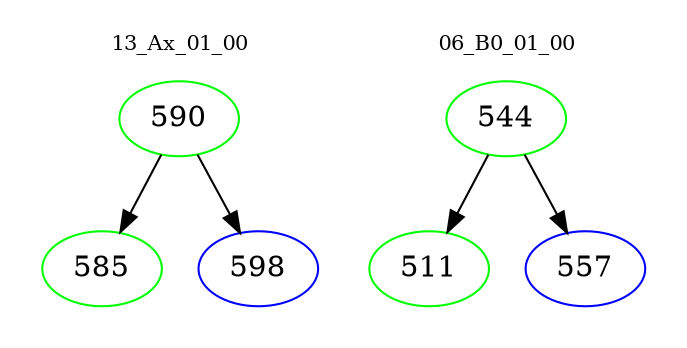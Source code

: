 digraph{
subgraph cluster_0 {
color = white
label = "13_Ax_01_00";
fontsize=10;
T0_590 [label="590", color="green"]
T0_590 -> T0_585 [color="black"]
T0_585 [label="585", color="green"]
T0_590 -> T0_598 [color="black"]
T0_598 [label="598", color="blue"]
}
subgraph cluster_1 {
color = white
label = "06_B0_01_00";
fontsize=10;
T1_544 [label="544", color="green"]
T1_544 -> T1_511 [color="black"]
T1_511 [label="511", color="green"]
T1_544 -> T1_557 [color="black"]
T1_557 [label="557", color="blue"]
}
}
